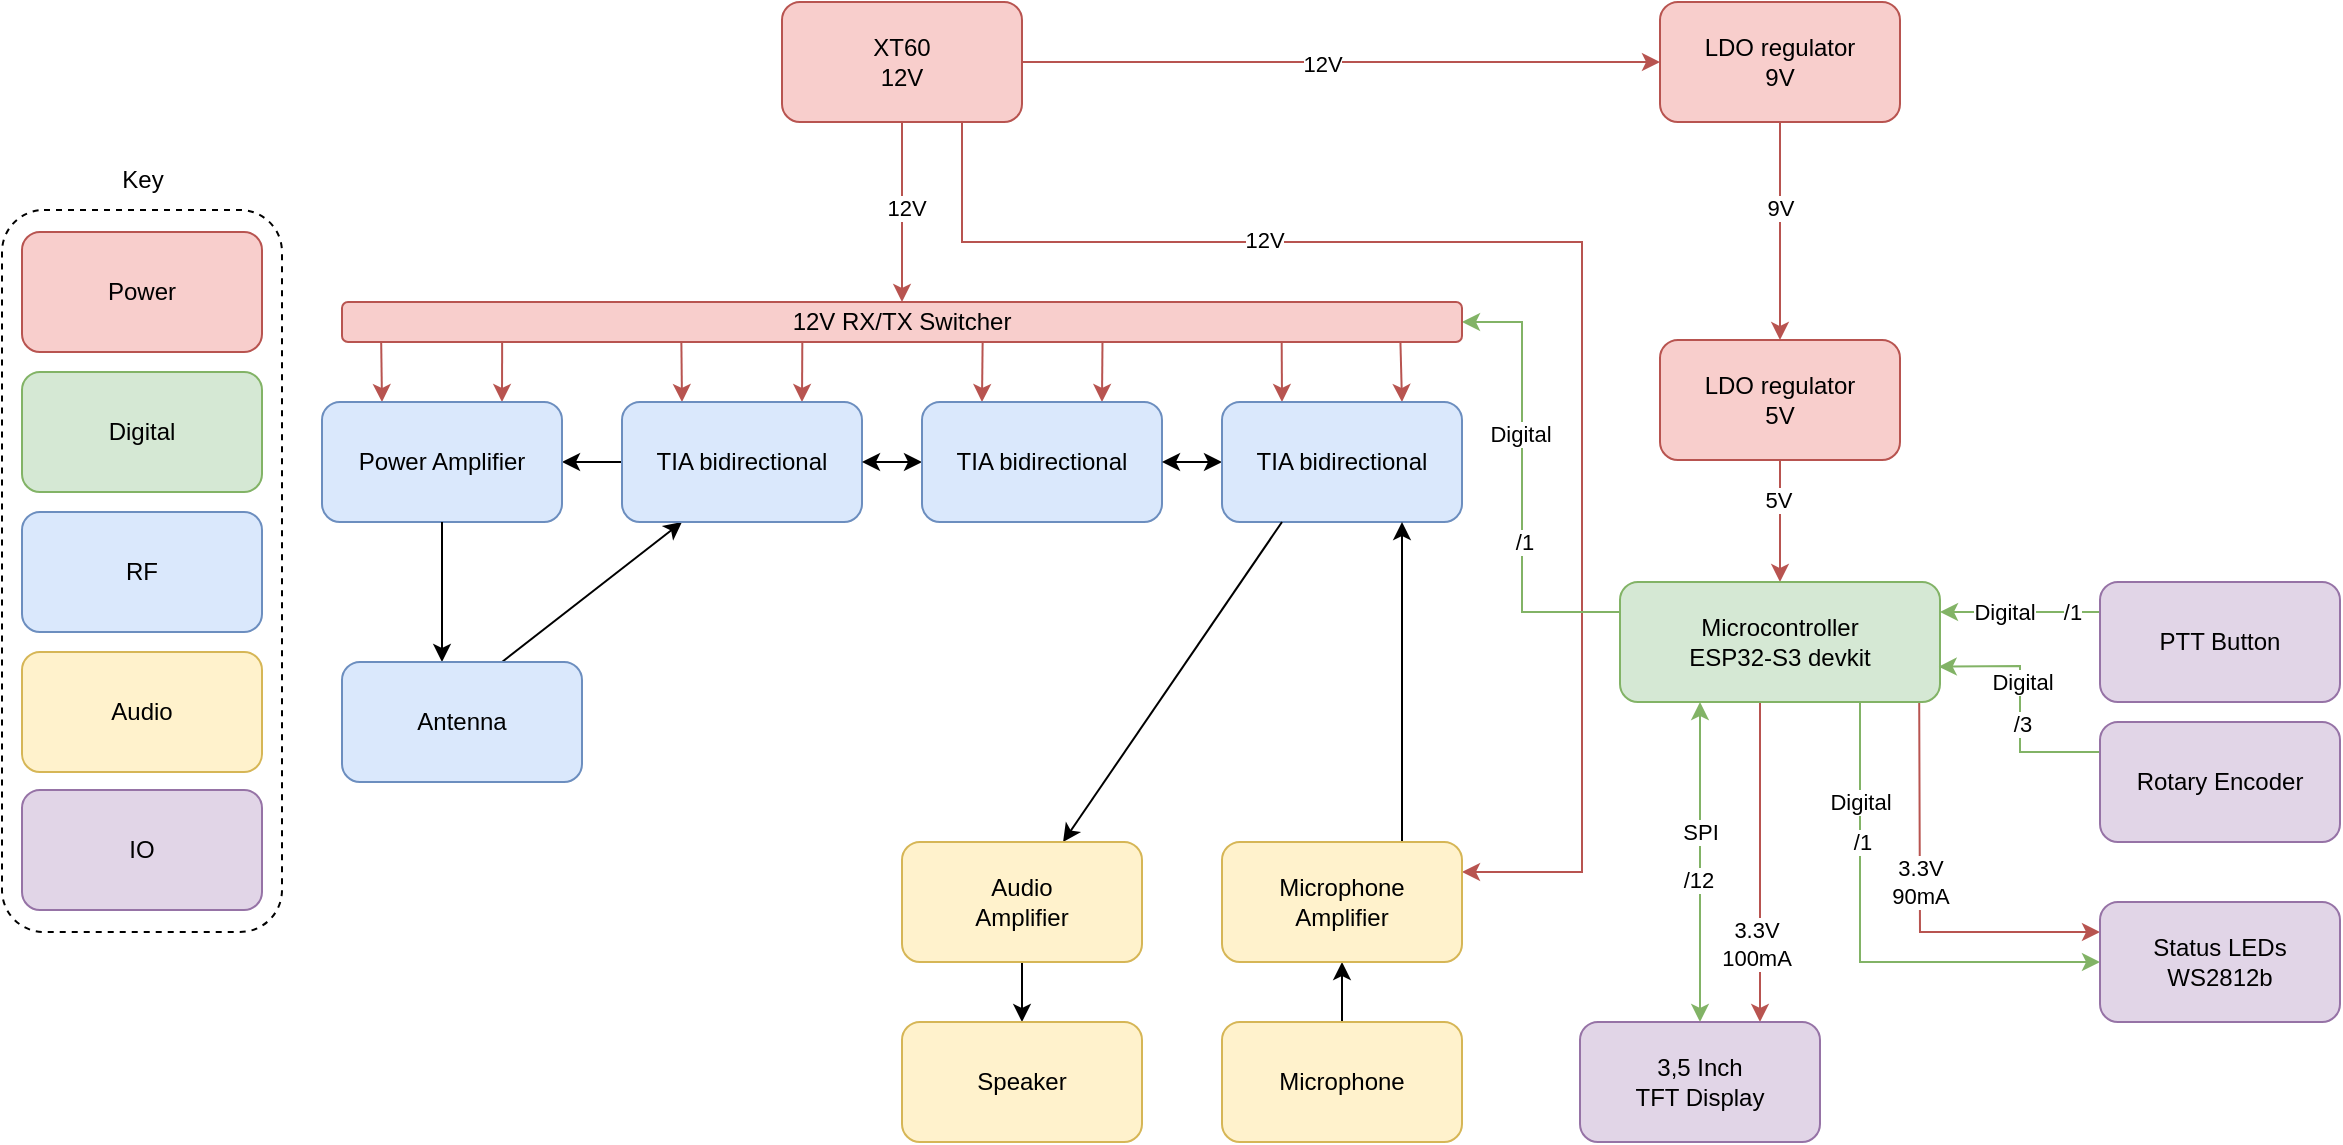 <mxfile>
    <diagram id="nB85MIhoOBPVZY82rxV1" name="Page-1">
        <mxGraphModel dx="1045" dy="708" grid="1" gridSize="10" guides="1" tooltips="1" connect="1" arrows="1" fold="1" page="1" pageScale="1" pageWidth="1169" pageHeight="827" math="0" shadow="0">
            <root>
                <mxCell id="0"/>
                <mxCell id="1" parent="0"/>
                <mxCell id="2" value="" style="rounded=1;whiteSpace=wrap;html=1;fillColor=none;dashed=1;strokeWidth=1;" parent="1" vertex="1">
                    <mxGeometry y="233" width="140" height="361" as="geometry"/>
                </mxCell>
                <mxCell id="5" style="edgeStyle=none;html=1;fillColor=#f8cecc;strokeColor=#b85450;" parent="1" source="3" target="4" edge="1">
                    <mxGeometry relative="1" as="geometry"/>
                </mxCell>
                <mxCell id="74" value="12V" style="edgeLabel;html=1;align=center;verticalAlign=middle;resizable=0;points=[];" parent="5" vertex="1" connectable="0">
                    <mxGeometry x="-0.062" y="-1" relative="1" as="geometry">
                        <mxPoint as="offset"/>
                    </mxGeometry>
                </mxCell>
                <mxCell id="41" style="edgeStyle=none;rounded=0;html=1;entryX=0.5;entryY=0;entryDx=0;entryDy=0;startArrow=none;startFill=0;endArrow=classic;endFill=1;fillColor=#f8cecc;strokeColor=#b85450;" parent="1" source="3" target="40" edge="1">
                    <mxGeometry relative="1" as="geometry"/>
                </mxCell>
                <mxCell id="77" value="12V" style="edgeLabel;html=1;align=center;verticalAlign=middle;resizable=0;points=[];" parent="41" vertex="1" connectable="0">
                    <mxGeometry x="-0.06" y="2" relative="1" as="geometry">
                        <mxPoint as="offset"/>
                    </mxGeometry>
                </mxCell>
                <mxCell id="73" style="edgeStyle=none;rounded=0;html=1;exitX=0.75;exitY=1;exitDx=0;exitDy=0;entryX=1;entryY=0.25;entryDx=0;entryDy=0;startArrow=none;startFill=0;endArrow=classic;endFill=1;fillColor=#f8cecc;strokeColor=#b85450;" parent="1" source="3" target="43" edge="1">
                    <mxGeometry relative="1" as="geometry">
                        <Array as="points">
                            <mxPoint x="480" y="249"/>
                            <mxPoint x="790" y="249"/>
                            <mxPoint x="790" y="564"/>
                        </Array>
                    </mxGeometry>
                </mxCell>
                <mxCell id="78" value="12V" style="edgeLabel;html=1;align=center;verticalAlign=middle;resizable=0;points=[];" parent="73" vertex="1" connectable="0">
                    <mxGeometry x="-0.207" y="1" relative="1" as="geometry">
                        <mxPoint x="-85" as="offset"/>
                    </mxGeometry>
                </mxCell>
                <mxCell id="3" value="XT60&lt;br&gt;12V" style="rounded=1;whiteSpace=wrap;html=1;strokeWidth=1;fillColor=#f8cecc;strokeColor=#b85450;" parent="1" vertex="1">
                    <mxGeometry x="390" y="129" width="120" height="60" as="geometry"/>
                </mxCell>
                <mxCell id="7" style="edgeStyle=none;html=1;entryX=0.5;entryY=0;entryDx=0;entryDy=0;fillColor=#f8cecc;strokeColor=#b85450;" parent="1" source="4" target="6" edge="1">
                    <mxGeometry relative="1" as="geometry">
                        <Array as="points"/>
                    </mxGeometry>
                </mxCell>
                <mxCell id="75" value="9V" style="edgeLabel;html=1;align=center;verticalAlign=middle;resizable=0;points=[];" parent="7" vertex="1" connectable="0">
                    <mxGeometry x="-0.223" relative="1" as="geometry">
                        <mxPoint as="offset"/>
                    </mxGeometry>
                </mxCell>
                <mxCell id="4" value="LDO regulator&lt;br&gt;9V" style="rounded=1;whiteSpace=wrap;html=1;strokeWidth=1;fillColor=#f8cecc;strokeColor=#b85450;" parent="1" vertex="1">
                    <mxGeometry x="829" y="129" width="120" height="60" as="geometry"/>
                </mxCell>
                <mxCell id="22" style="edgeStyle=none;html=1;entryX=0.5;entryY=0;entryDx=0;entryDy=0;startArrow=none;startFill=0;endArrow=classic;endFill=1;fillColor=#f8cecc;strokeColor=#b85450;" parent="1" source="6" target="8" edge="1">
                    <mxGeometry relative="1" as="geometry"/>
                </mxCell>
                <mxCell id="76" value="5V" style="edgeLabel;html=1;align=center;verticalAlign=middle;resizable=0;points=[];" parent="22" vertex="1" connectable="0">
                    <mxGeometry x="-0.344" y="-1" relative="1" as="geometry">
                        <mxPoint as="offset"/>
                    </mxGeometry>
                </mxCell>
                <mxCell id="6" value="LDO regulator&lt;br&gt;5V" style="rounded=1;whiteSpace=wrap;html=1;strokeWidth=1;fillColor=#f8cecc;strokeColor=#b85450;" parent="1" vertex="1">
                    <mxGeometry x="829" y="298" width="120" height="60" as="geometry"/>
                </mxCell>
                <mxCell id="19" value="" style="edgeStyle=none;html=1;startArrow=classic;startFill=1;endArrow=classic;endFill=1;exitX=0.25;exitY=1;exitDx=0;exitDy=0;fillColor=#d5e8d4;strokeColor=#82b366;entryX=0.5;entryY=0;entryDx=0;entryDy=0;" parent="1" source="8" target="10" edge="1">
                    <mxGeometry relative="1" as="geometry">
                        <mxPoint x="849" y="459" as="sourcePoint"/>
                        <mxPoint x="849" y="619" as="targetPoint"/>
                    </mxGeometry>
                </mxCell>
                <mxCell id="25" value="SPI" style="edgeLabel;html=1;align=center;verticalAlign=middle;resizable=0;points=[];" parent="19" vertex="1" connectable="0">
                    <mxGeometry x="-0.195" y="2" relative="1" as="geometry">
                        <mxPoint x="-2" as="offset"/>
                    </mxGeometry>
                </mxCell>
                <mxCell id="72" value="/12" style="edgeLabel;html=1;align=center;verticalAlign=middle;resizable=0;points=[];" parent="19" vertex="1" connectable="0">
                    <mxGeometry x="0.107" y="-1" relative="1" as="geometry">
                        <mxPoint as="offset"/>
                    </mxGeometry>
                </mxCell>
                <mxCell id="21" value="" style="edgeStyle=none;html=1;startArrow=none;startFill=0;endArrow=classic;endFill=1;entryX=0;entryY=0.5;entryDx=0;entryDy=0;rounded=0;fillColor=#d5e8d4;strokeColor=#82b366;" parent="1" target="20" edge="1">
                    <mxGeometry relative="1" as="geometry">
                        <mxPoint x="929" y="479" as="sourcePoint"/>
                        <Array as="points">
                            <mxPoint x="929" y="539"/>
                            <mxPoint x="929" y="609"/>
                        </Array>
                    </mxGeometry>
                </mxCell>
                <mxCell id="26" value="Digital" style="edgeLabel;html=1;align=center;verticalAlign=middle;resizable=0;points=[];" parent="21" vertex="1" connectable="0">
                    <mxGeometry x="-0.475" relative="1" as="geometry">
                        <mxPoint y="-16" as="offset"/>
                    </mxGeometry>
                </mxCell>
                <mxCell id="71" value="/1" style="edgeLabel;html=1;align=center;verticalAlign=middle;resizable=0;points=[];" parent="21" vertex="1" connectable="0">
                    <mxGeometry x="-0.445" y="1" relative="1" as="geometry">
                        <mxPoint as="offset"/>
                    </mxGeometry>
                </mxCell>
                <mxCell id="28" style="edgeStyle=none;rounded=0;html=1;entryX=0.75;entryY=0;entryDx=0;entryDy=0;startArrow=none;startFill=0;endArrow=classic;endFill=1;fillColor=#f8cecc;strokeColor=#b85450;" parent="1" source="8" target="10" edge="1">
                    <mxGeometry relative="1" as="geometry">
                        <Array as="points">
                            <mxPoint x="879" y="479"/>
                        </Array>
                    </mxGeometry>
                </mxCell>
                <mxCell id="29" value="3.3V&lt;br&gt;100mA" style="edgeLabel;html=1;align=center;verticalAlign=middle;resizable=0;points=[];" parent="28" vertex="1" connectable="0">
                    <mxGeometry x="-0.046" y="-2" relative="1" as="geometry">
                        <mxPoint y="44" as="offset"/>
                    </mxGeometry>
                </mxCell>
                <mxCell id="30" style="edgeStyle=none;rounded=0;html=1;entryX=0;entryY=0.25;entryDx=0;entryDy=0;startArrow=none;startFill=0;endArrow=classic;endFill=1;exitX=0.935;exitY=0.981;exitDx=0;exitDy=0;exitPerimeter=0;fillColor=#f8cecc;strokeColor=#b85450;" parent="1" source="8" target="20" edge="1">
                    <mxGeometry relative="1" as="geometry">
                        <Array as="points">
                            <mxPoint x="959" y="594"/>
                        </Array>
                    </mxGeometry>
                </mxCell>
                <mxCell id="31" value="3.3V&lt;br&gt;90mA" style="edgeLabel;html=1;align=center;verticalAlign=middle;resizable=0;points=[];" parent="30" vertex="1" connectable="0">
                    <mxGeometry x="-0.306" y="-2" relative="1" as="geometry">
                        <mxPoint x="2" y="19" as="offset"/>
                    </mxGeometry>
                </mxCell>
                <mxCell id="42" style="edgeStyle=none;rounded=0;html=1;exitX=0;exitY=0.25;exitDx=0;exitDy=0;entryX=1;entryY=0.5;entryDx=0;entryDy=0;startArrow=none;startFill=0;endArrow=classic;endFill=1;fillColor=#d5e8d4;strokeColor=#82b366;" parent="1" source="8" target="40" edge="1">
                    <mxGeometry relative="1" as="geometry">
                        <Array as="points">
                            <mxPoint x="760" y="434"/>
                            <mxPoint x="760" y="289"/>
                        </Array>
                    </mxGeometry>
                </mxCell>
                <mxCell id="65" value="Digital" style="edgeLabel;html=1;align=center;verticalAlign=middle;resizable=0;points=[];" parent="42" vertex="1" connectable="0">
                    <mxGeometry x="0.236" y="1" relative="1" as="geometry">
                        <mxPoint as="offset"/>
                    </mxGeometry>
                </mxCell>
                <mxCell id="68" value="/1" style="edgeLabel;html=1;align=center;verticalAlign=middle;resizable=0;points=[];" parent="42" vertex="1" connectable="0">
                    <mxGeometry x="-0.62" y="-1" relative="1" as="geometry">
                        <mxPoint x="-6" y="-34" as="offset"/>
                    </mxGeometry>
                </mxCell>
                <mxCell id="8" value="Microcontroller&lt;br&gt;ESP32-S3 devkit" style="rounded=1;whiteSpace=wrap;html=1;strokeWidth=1;fillColor=#d5e8d4;strokeColor=#82b366;" parent="1" vertex="1">
                    <mxGeometry x="809" y="419" width="160" height="60" as="geometry"/>
                </mxCell>
                <mxCell id="10" value="3,5 Inch &lt;br&gt;TFT Display" style="rounded=1;whiteSpace=wrap;html=1;strokeWidth=1;fillColor=#e1d5e7;strokeColor=#9673a6;" parent="1" vertex="1">
                    <mxGeometry x="789" y="639" width="120" height="60" as="geometry"/>
                </mxCell>
                <mxCell id="24" style="edgeStyle=none;html=1;exitX=0;exitY=0.25;exitDx=0;exitDy=0;entryX=0.996;entryY=0.706;entryDx=0;entryDy=0;entryPerimeter=0;startArrow=none;startFill=0;endArrow=classic;endFill=1;rounded=0;fillColor=#d5e8d4;strokeColor=#82b366;" parent="1" source="14" target="8" edge="1">
                    <mxGeometry relative="1" as="geometry">
                        <Array as="points">
                            <mxPoint x="1009" y="504"/>
                            <mxPoint x="1009" y="461"/>
                        </Array>
                    </mxGeometry>
                </mxCell>
                <mxCell id="67" value="Digital" style="edgeLabel;html=1;align=center;verticalAlign=middle;resizable=0;points=[];" parent="24" vertex="1" connectable="0">
                    <mxGeometry x="0.084" y="-1" relative="1" as="geometry">
                        <mxPoint y="-8" as="offset"/>
                    </mxGeometry>
                </mxCell>
                <mxCell id="70" value="/3" style="edgeLabel;html=1;align=center;verticalAlign=middle;resizable=0;points=[];" parent="24" vertex="1" connectable="0">
                    <mxGeometry x="-0.197" y="-1" relative="1" as="geometry">
                        <mxPoint y="-5" as="offset"/>
                    </mxGeometry>
                </mxCell>
                <mxCell id="14" value="Rotary Encoder" style="whiteSpace=wrap;html=1;fillColor=#e1d5e7;strokeColor=#9673a6;rounded=1;strokeWidth=1;" parent="1" vertex="1">
                    <mxGeometry x="1049" y="489" width="120" height="60" as="geometry"/>
                </mxCell>
                <mxCell id="23" style="edgeStyle=none;html=1;entryX=1;entryY=0.25;entryDx=0;entryDy=0;startArrow=none;startFill=0;endArrow=classic;endFill=1;exitX=0;exitY=0.25;exitDx=0;exitDy=0;fillColor=#d5e8d4;strokeColor=#82b366;" parent="1" source="17" target="8" edge="1">
                    <mxGeometry relative="1" as="geometry"/>
                </mxCell>
                <mxCell id="66" value="Digital" style="edgeLabel;html=1;align=center;verticalAlign=middle;resizable=0;points=[];" parent="23" vertex="1" connectable="0">
                    <mxGeometry x="0.267" relative="1" as="geometry">
                        <mxPoint x="2" as="offset"/>
                    </mxGeometry>
                </mxCell>
                <mxCell id="69" value="/1" style="edgeLabel;html=1;align=center;verticalAlign=middle;resizable=0;points=[];" parent="23" vertex="1" connectable="0">
                    <mxGeometry x="-0.65" relative="1" as="geometry">
                        <mxPoint as="offset"/>
                    </mxGeometry>
                </mxCell>
                <mxCell id="17" value="PTT Button" style="whiteSpace=wrap;html=1;fillColor=#e1d5e7;strokeColor=#9673a6;rounded=1;strokeWidth=1;" parent="1" vertex="1">
                    <mxGeometry x="1049" y="419" width="120" height="60" as="geometry"/>
                </mxCell>
                <mxCell id="20" value="Status LEDs&lt;br&gt;WS2812b" style="whiteSpace=wrap;html=1;fillColor=#e1d5e7;strokeColor=#9673a6;rounded=1;strokeWidth=1;" parent="1" vertex="1">
                    <mxGeometry x="1049" y="579" width="120" height="60" as="geometry"/>
                </mxCell>
                <mxCell id="32" value="Power" style="rounded=1;whiteSpace=wrap;html=1;strokeWidth=1;fillColor=#f8cecc;strokeColor=#b85450;" parent="1" vertex="1">
                    <mxGeometry x="10" y="244" width="120" height="60" as="geometry"/>
                </mxCell>
                <mxCell id="33" value="Digital" style="rounded=1;whiteSpace=wrap;html=1;strokeWidth=1;fillColor=#d5e8d4;strokeColor=#82b366;" parent="1" vertex="1">
                    <mxGeometry x="10" y="314" width="120" height="60" as="geometry"/>
                </mxCell>
                <mxCell id="51" style="edgeStyle=none;rounded=0;html=1;startArrow=none;startFill=0;endArrow=classic;endFill=1;" parent="1" source="34" edge="1">
                    <mxGeometry relative="1" as="geometry">
                        <mxPoint x="280" y="359" as="targetPoint"/>
                    </mxGeometry>
                </mxCell>
                <mxCell id="54" style="edgeStyle=none;rounded=0;html=1;exitX=0.25;exitY=1;exitDx=0;exitDy=0;entryX=0.75;entryY=0;entryDx=0;entryDy=0;startArrow=classic;startFill=1;endArrow=none;endFill=0;" parent="1" source="34" edge="1">
                    <mxGeometry relative="1" as="geometry">
                        <mxPoint x="250" y="459" as="targetPoint"/>
                    </mxGeometry>
                </mxCell>
                <mxCell id="59" style="edgeStyle=none;rounded=0;html=1;exitX=0.25;exitY=0;exitDx=0;exitDy=0;entryX=0.303;entryY=0.976;entryDx=0;entryDy=0;entryPerimeter=0;startArrow=classic;startFill=1;endArrow=none;endFill=0;fillColor=#f8cecc;strokeColor=#b85450;" parent="1" source="34" target="40" edge="1">
                    <mxGeometry relative="1" as="geometry"/>
                </mxCell>
                <mxCell id="60" style="edgeStyle=none;rounded=0;html=1;exitX=0.75;exitY=0;exitDx=0;exitDy=0;entryX=0.411;entryY=0.999;entryDx=0;entryDy=0;entryPerimeter=0;startArrow=classic;startFill=1;endArrow=none;endFill=0;fillColor=#f8cecc;strokeColor=#b85450;" parent="1" source="34" target="40" edge="1">
                    <mxGeometry relative="1" as="geometry"/>
                </mxCell>
                <mxCell id="34" value="TIA bidirectional" style="rounded=1;whiteSpace=wrap;html=1;strokeWidth=1;fillColor=#dae8fc;strokeColor=#6c8ebf;" parent="1" vertex="1">
                    <mxGeometry x="310" y="329" width="120" height="60" as="geometry"/>
                </mxCell>
                <mxCell id="50" style="edgeStyle=none;rounded=0;html=1;entryX=1;entryY=0.5;entryDx=0;entryDy=0;startArrow=classic;startFill=1;endArrow=classic;endFill=1;" parent="1" source="35" target="34" edge="1">
                    <mxGeometry relative="1" as="geometry"/>
                </mxCell>
                <mxCell id="57" style="edgeStyle=none;rounded=0;html=1;exitX=0.25;exitY=0;exitDx=0;exitDy=0;entryX=0.572;entryY=0.976;entryDx=0;entryDy=0;entryPerimeter=0;startArrow=classic;startFill=1;endArrow=none;endFill=0;fillColor=#f8cecc;strokeColor=#b85450;" parent="1" source="35" target="40" edge="1">
                    <mxGeometry relative="1" as="geometry"/>
                </mxCell>
                <mxCell id="58" style="edgeStyle=none;rounded=0;html=1;exitX=0.75;exitY=0;exitDx=0;exitDy=0;entryX=0.679;entryY=1.022;entryDx=0;entryDy=0;entryPerimeter=0;startArrow=classic;startFill=1;endArrow=none;endFill=0;fillColor=#f8cecc;strokeColor=#b85450;" parent="1" source="35" target="40" edge="1">
                    <mxGeometry relative="1" as="geometry"/>
                </mxCell>
                <mxCell id="35" value="TIA bidirectional" style="rounded=1;whiteSpace=wrap;html=1;strokeWidth=1;fillColor=#dae8fc;strokeColor=#6c8ebf;" parent="1" vertex="1">
                    <mxGeometry x="460" y="329" width="120" height="60" as="geometry"/>
                </mxCell>
                <mxCell id="49" style="edgeStyle=none;rounded=0;html=1;startArrow=classic;startFill=1;endArrow=classic;endFill=1;" parent="1" source="36" target="35" edge="1">
                    <mxGeometry relative="1" as="geometry"/>
                </mxCell>
                <mxCell id="55" style="edgeStyle=none;rounded=0;html=1;exitX=0.25;exitY=0;exitDx=0;exitDy=0;entryX=0.839;entryY=1;entryDx=0;entryDy=0;entryPerimeter=0;startArrow=classic;startFill=1;endArrow=none;endFill=0;fillColor=#f8cecc;strokeColor=#b85450;" parent="1" source="36" target="40" edge="1">
                    <mxGeometry relative="1" as="geometry"/>
                </mxCell>
                <mxCell id="56" style="edgeStyle=none;rounded=0;html=1;exitX=0.75;exitY=0;exitDx=0;exitDy=0;entryX=0.945;entryY=0.976;entryDx=0;entryDy=0;entryPerimeter=0;startArrow=classic;startFill=1;endArrow=none;endFill=0;fillColor=#f8cecc;strokeColor=#b85450;" parent="1" source="36" target="40" edge="1">
                    <mxGeometry relative="1" as="geometry"/>
                </mxCell>
                <mxCell id="36" value="TIA bidirectional" style="rounded=1;whiteSpace=wrap;html=1;strokeWidth=1;fillColor=#dae8fc;strokeColor=#6c8ebf;" parent="1" vertex="1">
                    <mxGeometry x="610" y="329" width="120" height="60" as="geometry"/>
                </mxCell>
                <mxCell id="61" style="edgeStyle=none;rounded=0;html=1;exitX=0.25;exitY=0;exitDx=0;exitDy=0;entryX=0.035;entryY=1.022;entryDx=0;entryDy=0;entryPerimeter=0;startArrow=classic;startFill=1;endArrow=none;endFill=0;fillColor=#f8cecc;strokeColor=#b85450;" parent="1" target="40" edge="1">
                    <mxGeometry relative="1" as="geometry">
                        <mxPoint x="190" y="329.0" as="sourcePoint"/>
                    </mxGeometry>
                </mxCell>
                <mxCell id="62" style="edgeStyle=none;rounded=0;html=1;exitX=0.75;exitY=0;exitDx=0;exitDy=0;entryX=0.143;entryY=1;entryDx=0;entryDy=0;entryPerimeter=0;startArrow=classic;startFill=1;endArrow=none;endFill=0;fillColor=#f8cecc;strokeColor=#b85450;" parent="1" target="40" edge="1">
                    <mxGeometry relative="1" as="geometry">
                        <mxPoint x="250" y="329.0" as="sourcePoint"/>
                    </mxGeometry>
                </mxCell>
                <mxCell id="37" value="Power Amplifier" style="rounded=1;whiteSpace=wrap;html=1;strokeWidth=1;fillColor=#dae8fc;strokeColor=#6c8ebf;" parent="1" vertex="1">
                    <mxGeometry x="160" y="329" width="120" height="60" as="geometry"/>
                </mxCell>
                <mxCell id="44" value="" style="edgeStyle=none;rounded=0;html=1;startArrow=none;startFill=0;endArrow=classic;endFill=1;" parent="1" source="38" target="43" edge="1">
                    <mxGeometry relative="1" as="geometry"/>
                </mxCell>
                <mxCell id="38" value="Microphone" style="rounded=1;whiteSpace=wrap;html=1;strokeWidth=1;fillColor=#fff2cc;strokeColor=#d6b656;" parent="1" vertex="1">
                    <mxGeometry x="610" y="639" width="120" height="60" as="geometry"/>
                </mxCell>
                <mxCell id="46" value="" style="edgeStyle=none;rounded=0;html=1;startArrow=classic;startFill=1;endArrow=none;endFill=0;" parent="1" source="39" target="45" edge="1">
                    <mxGeometry relative="1" as="geometry"/>
                </mxCell>
                <mxCell id="39" value="Speaker" style="rounded=1;whiteSpace=wrap;html=1;strokeWidth=1;fillColor=#fff2cc;strokeColor=#d6b656;" parent="1" vertex="1">
                    <mxGeometry x="450" y="639" width="120" height="60" as="geometry"/>
                </mxCell>
                <mxCell id="40" value="12V RX/TX Switcher" style="rounded=1;whiteSpace=wrap;html=1;strokeWidth=1;fillColor=#f8cecc;strokeColor=#b85450;" parent="1" vertex="1">
                    <mxGeometry x="170" y="279" width="560" height="20" as="geometry"/>
                </mxCell>
                <mxCell id="47" style="edgeStyle=none;rounded=0;html=1;entryX=0.75;entryY=1;entryDx=0;entryDy=0;startArrow=none;startFill=0;endArrow=classic;endFill=1;" parent="1" source="43" target="36" edge="1">
                    <mxGeometry relative="1" as="geometry">
                        <Array as="points">
                            <mxPoint x="700" y="549"/>
                        </Array>
                    </mxGeometry>
                </mxCell>
                <mxCell id="43" value="Microphone &lt;br&gt;Amplifier" style="whiteSpace=wrap;html=1;fillColor=#fff2cc;strokeColor=#d6b656;rounded=1;strokeWidth=1;" parent="1" vertex="1">
                    <mxGeometry x="610" y="549" width="120" height="60" as="geometry"/>
                </mxCell>
                <mxCell id="48" style="edgeStyle=none;rounded=0;html=1;entryX=0.25;entryY=1;entryDx=0;entryDy=0;startArrow=classic;startFill=1;endArrow=none;endFill=0;" parent="1" source="45" target="36" edge="1">
                    <mxGeometry relative="1" as="geometry"/>
                </mxCell>
                <mxCell id="45" value="Audio&lt;br&gt;Amplifier" style="whiteSpace=wrap;html=1;fillColor=#fff2cc;strokeColor=#d6b656;rounded=1;strokeWidth=1;" parent="1" vertex="1">
                    <mxGeometry x="450" y="549" width="120" height="60" as="geometry"/>
                </mxCell>
                <mxCell id="53" style="edgeStyle=none;rounded=0;html=1;entryX=0.5;entryY=1;entryDx=0;entryDy=0;startArrow=classic;startFill=1;endArrow=none;endFill=0;" parent="1" edge="1">
                    <mxGeometry relative="1" as="geometry">
                        <mxPoint x="220" y="459" as="sourcePoint"/>
                        <mxPoint x="220" y="389" as="targetPoint"/>
                    </mxGeometry>
                </mxCell>
                <mxCell id="52" value="Antenna" style="rounded=1;whiteSpace=wrap;html=1;strokeWidth=1;fillColor=#dae8fc;strokeColor=#6c8ebf;" parent="1" vertex="1">
                    <mxGeometry x="170" y="459" width="120" height="60" as="geometry"/>
                </mxCell>
                <mxCell id="63" value="RF" style="rounded=1;whiteSpace=wrap;html=1;strokeWidth=1;fillColor=#dae8fc;strokeColor=#6c8ebf;" parent="1" vertex="1">
                    <mxGeometry x="10" y="384" width="120" height="60" as="geometry"/>
                </mxCell>
                <mxCell id="64" value="Audio" style="rounded=1;whiteSpace=wrap;html=1;strokeWidth=1;fillColor=#fff2cc;strokeColor=#d6b656;" parent="1" vertex="1">
                    <mxGeometry x="10" y="454" width="120" height="60" as="geometry"/>
                </mxCell>
                <mxCell id="79" value="IO" style="whiteSpace=wrap;html=1;fillColor=#e1d5e7;strokeColor=#9673a6;rounded=1;strokeWidth=1;" parent="1" vertex="1">
                    <mxGeometry x="10" y="523" width="120" height="60" as="geometry"/>
                </mxCell>
                <mxCell id="80" value="Key" style="text;html=1;align=center;verticalAlign=middle;resizable=0;points=[];autosize=1;strokeColor=none;fillColor=none;" parent="1" vertex="1">
                    <mxGeometry x="50" y="203" width="40" height="30" as="geometry"/>
                </mxCell>
            </root>
        </mxGraphModel>
    </diagram>
</mxfile>